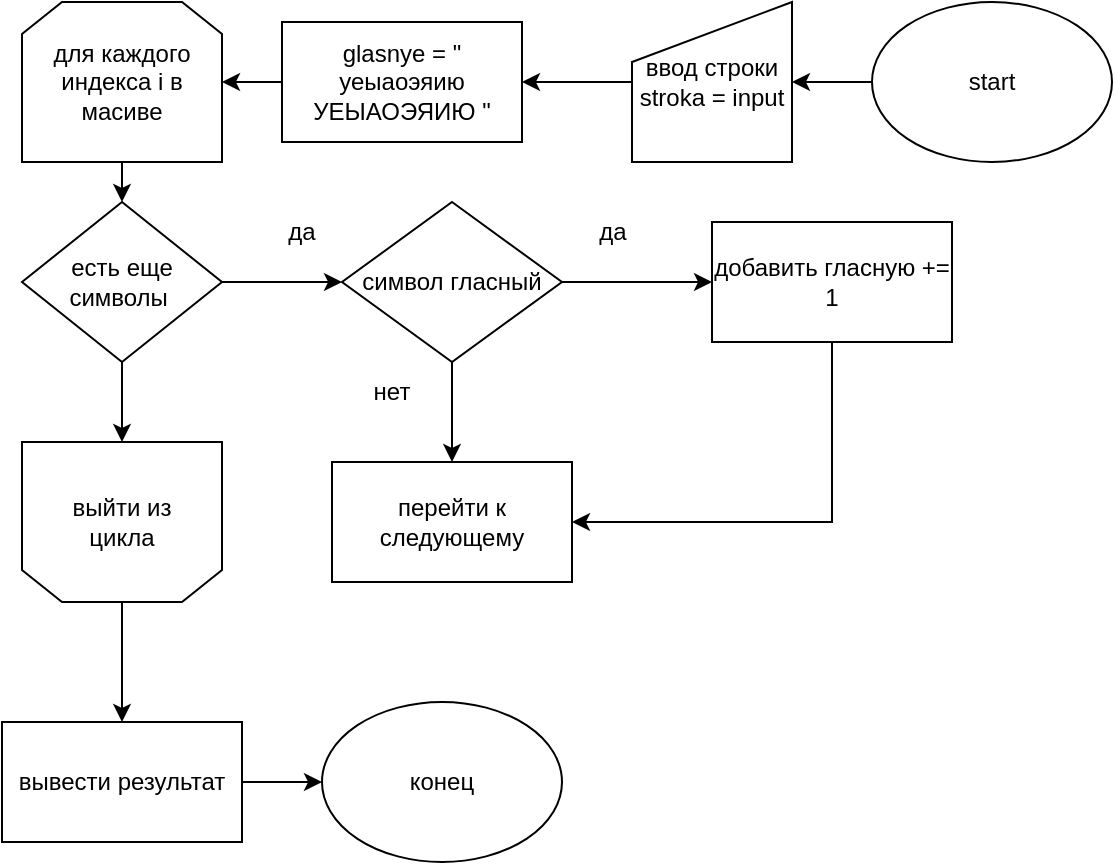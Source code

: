 <mxfile>
    <diagram id="vdjBD-SJHuEu7XOUVtQH" name="Page-1">
        <mxGraphModel dx="664" dy="294" grid="1" gridSize="10" guides="1" tooltips="1" connect="1" arrows="1" fold="1" page="1" pageScale="1" pageWidth="850" pageHeight="1100" math="0" shadow="0">
            <root>
                <mxCell id="0"/>
                <mxCell id="1" parent="0"/>
                <mxCell id="5" style="edgeStyle=none;html=1;" edge="1" parent="1" source="2" target="4">
                    <mxGeometry relative="1" as="geometry"/>
                </mxCell>
                <mxCell id="2" value="start" style="ellipse;whiteSpace=wrap;html=1;" vertex="1" parent="1">
                    <mxGeometry x="505" y="390" width="120" height="80" as="geometry"/>
                </mxCell>
                <mxCell id="65" style="edgeStyle=orthogonalEdgeStyle;rounded=0;html=1;entryX=1;entryY=0.5;entryDx=0;entryDy=0;" edge="1" parent="1" source="4" target="30">
                    <mxGeometry relative="1" as="geometry"/>
                </mxCell>
                <mxCell id="4" value="ввод строки&lt;br&gt;stroka = input" style="shape=manualInput;whiteSpace=wrap;html=1;" vertex="1" parent="1">
                    <mxGeometry x="385" y="390" width="80" height="80" as="geometry"/>
                </mxCell>
                <mxCell id="45" style="edgeStyle=orthogonalEdgeStyle;rounded=0;html=1;entryX=0.5;entryY=1;entryDx=0;entryDy=0;" edge="1" parent="1" source="8" target="44">
                    <mxGeometry relative="1" as="geometry"/>
                </mxCell>
                <mxCell id="49" style="edgeStyle=orthogonalEdgeStyle;rounded=0;html=1;entryX=0;entryY=0.5;entryDx=0;entryDy=0;" edge="1" parent="1" source="8" target="47">
                    <mxGeometry relative="1" as="geometry"/>
                </mxCell>
                <mxCell id="8" value="есть еще символы&amp;nbsp;" style="rhombus;whiteSpace=wrap;html=1;" vertex="1" parent="1">
                    <mxGeometry x="80" y="490" width="100" height="80" as="geometry"/>
                </mxCell>
                <mxCell id="66" style="edgeStyle=orthogonalEdgeStyle;rounded=0;html=1;entryX=1;entryY=0.5;entryDx=0;entryDy=0;" edge="1" parent="1" source="30" target="41">
                    <mxGeometry relative="1" as="geometry"/>
                </mxCell>
                <mxCell id="30" value="glasnye = &quot; уеыаоэяию&lt;br&gt;УЕЫАОЭЯИЮ &quot;" style="rounded=0;whiteSpace=wrap;html=1;" vertex="1" parent="1">
                    <mxGeometry x="210" y="400" width="120" height="60" as="geometry"/>
                </mxCell>
                <mxCell id="43" style="edgeStyle=orthogonalEdgeStyle;rounded=0;html=1;entryX=0.5;entryY=0;entryDx=0;entryDy=0;" edge="1" parent="1" source="41" target="8">
                    <mxGeometry relative="1" as="geometry"/>
                </mxCell>
                <mxCell id="41" value="для каждого индекса i в масиве" style="shape=loopLimit;whiteSpace=wrap;html=1;" vertex="1" parent="1">
                    <mxGeometry x="80" y="390" width="100" height="80" as="geometry"/>
                </mxCell>
                <mxCell id="59" style="edgeStyle=orthogonalEdgeStyle;rounded=0;html=1;entryX=0.5;entryY=0;entryDx=0;entryDy=0;" edge="1" parent="1" source="44" target="58">
                    <mxGeometry relative="1" as="geometry"/>
                </mxCell>
                <mxCell id="44" value="" style="shape=loopLimit;whiteSpace=wrap;html=1;rotation=-180;" vertex="1" parent="1">
                    <mxGeometry x="80" y="610" width="100" height="80" as="geometry"/>
                </mxCell>
                <mxCell id="51" style="edgeStyle=orthogonalEdgeStyle;rounded=0;html=1;entryX=0.5;entryY=0;entryDx=0;entryDy=0;" edge="1" parent="1" source="47" target="50">
                    <mxGeometry relative="1" as="geometry"/>
                </mxCell>
                <mxCell id="55" style="edgeStyle=orthogonalEdgeStyle;rounded=0;html=1;entryX=0;entryY=0.5;entryDx=0;entryDy=0;" edge="1" parent="1" source="47" target="54">
                    <mxGeometry relative="1" as="geometry"/>
                </mxCell>
                <mxCell id="47" value="символ гласный" style="rhombus;whiteSpace=wrap;html=1;" vertex="1" parent="1">
                    <mxGeometry x="240" y="490" width="110" height="80" as="geometry"/>
                </mxCell>
                <mxCell id="50" value="перейти к следующему" style="rounded=0;whiteSpace=wrap;html=1;" vertex="1" parent="1">
                    <mxGeometry x="235" y="620" width="120" height="60" as="geometry"/>
                </mxCell>
                <mxCell id="52" value="нет" style="text;html=1;strokeColor=none;fillColor=none;align=center;verticalAlign=middle;whiteSpace=wrap;rounded=0;" vertex="1" parent="1">
                    <mxGeometry x="235" y="570" width="60" height="30" as="geometry"/>
                </mxCell>
                <mxCell id="53" value="да" style="text;html=1;strokeColor=none;fillColor=none;align=center;verticalAlign=middle;whiteSpace=wrap;rounded=0;" vertex="1" parent="1">
                    <mxGeometry x="190" y="490" width="60" height="30" as="geometry"/>
                </mxCell>
                <mxCell id="56" style="edgeStyle=orthogonalEdgeStyle;rounded=0;html=1;entryX=1;entryY=0.5;entryDx=0;entryDy=0;" edge="1" parent="1" source="54" target="50">
                    <mxGeometry relative="1" as="geometry">
                        <Array as="points">
                            <mxPoint x="485" y="650"/>
                        </Array>
                    </mxGeometry>
                </mxCell>
                <mxCell id="54" value="добавить гласную += 1" style="rounded=0;whiteSpace=wrap;html=1;" vertex="1" parent="1">
                    <mxGeometry x="425" y="500" width="120" height="60" as="geometry"/>
                </mxCell>
                <mxCell id="57" value="выйти из цикла" style="text;html=1;strokeColor=none;fillColor=none;align=center;verticalAlign=middle;whiteSpace=wrap;rounded=0;" vertex="1" parent="1">
                    <mxGeometry x="100" y="635" width="60" height="30" as="geometry"/>
                </mxCell>
                <mxCell id="61" style="edgeStyle=orthogonalEdgeStyle;rounded=0;html=1;entryX=0;entryY=0.5;entryDx=0;entryDy=0;" edge="1" parent="1" source="58" target="60">
                    <mxGeometry relative="1" as="geometry"/>
                </mxCell>
                <mxCell id="58" value="вывести результат" style="rounded=0;whiteSpace=wrap;html=1;" vertex="1" parent="1">
                    <mxGeometry x="70" y="750" width="120" height="60" as="geometry"/>
                </mxCell>
                <mxCell id="60" value="конец" style="ellipse;whiteSpace=wrap;html=1;" vertex="1" parent="1">
                    <mxGeometry x="230" y="740" width="120" height="80" as="geometry"/>
                </mxCell>
                <mxCell id="63" value="да" style="text;html=1;align=center;verticalAlign=middle;resizable=0;points=[];autosize=1;strokeColor=none;fillColor=none;" vertex="1" parent="1">
                    <mxGeometry x="355" y="490" width="40" height="30" as="geometry"/>
                </mxCell>
            </root>
        </mxGraphModel>
    </diagram>
</mxfile>